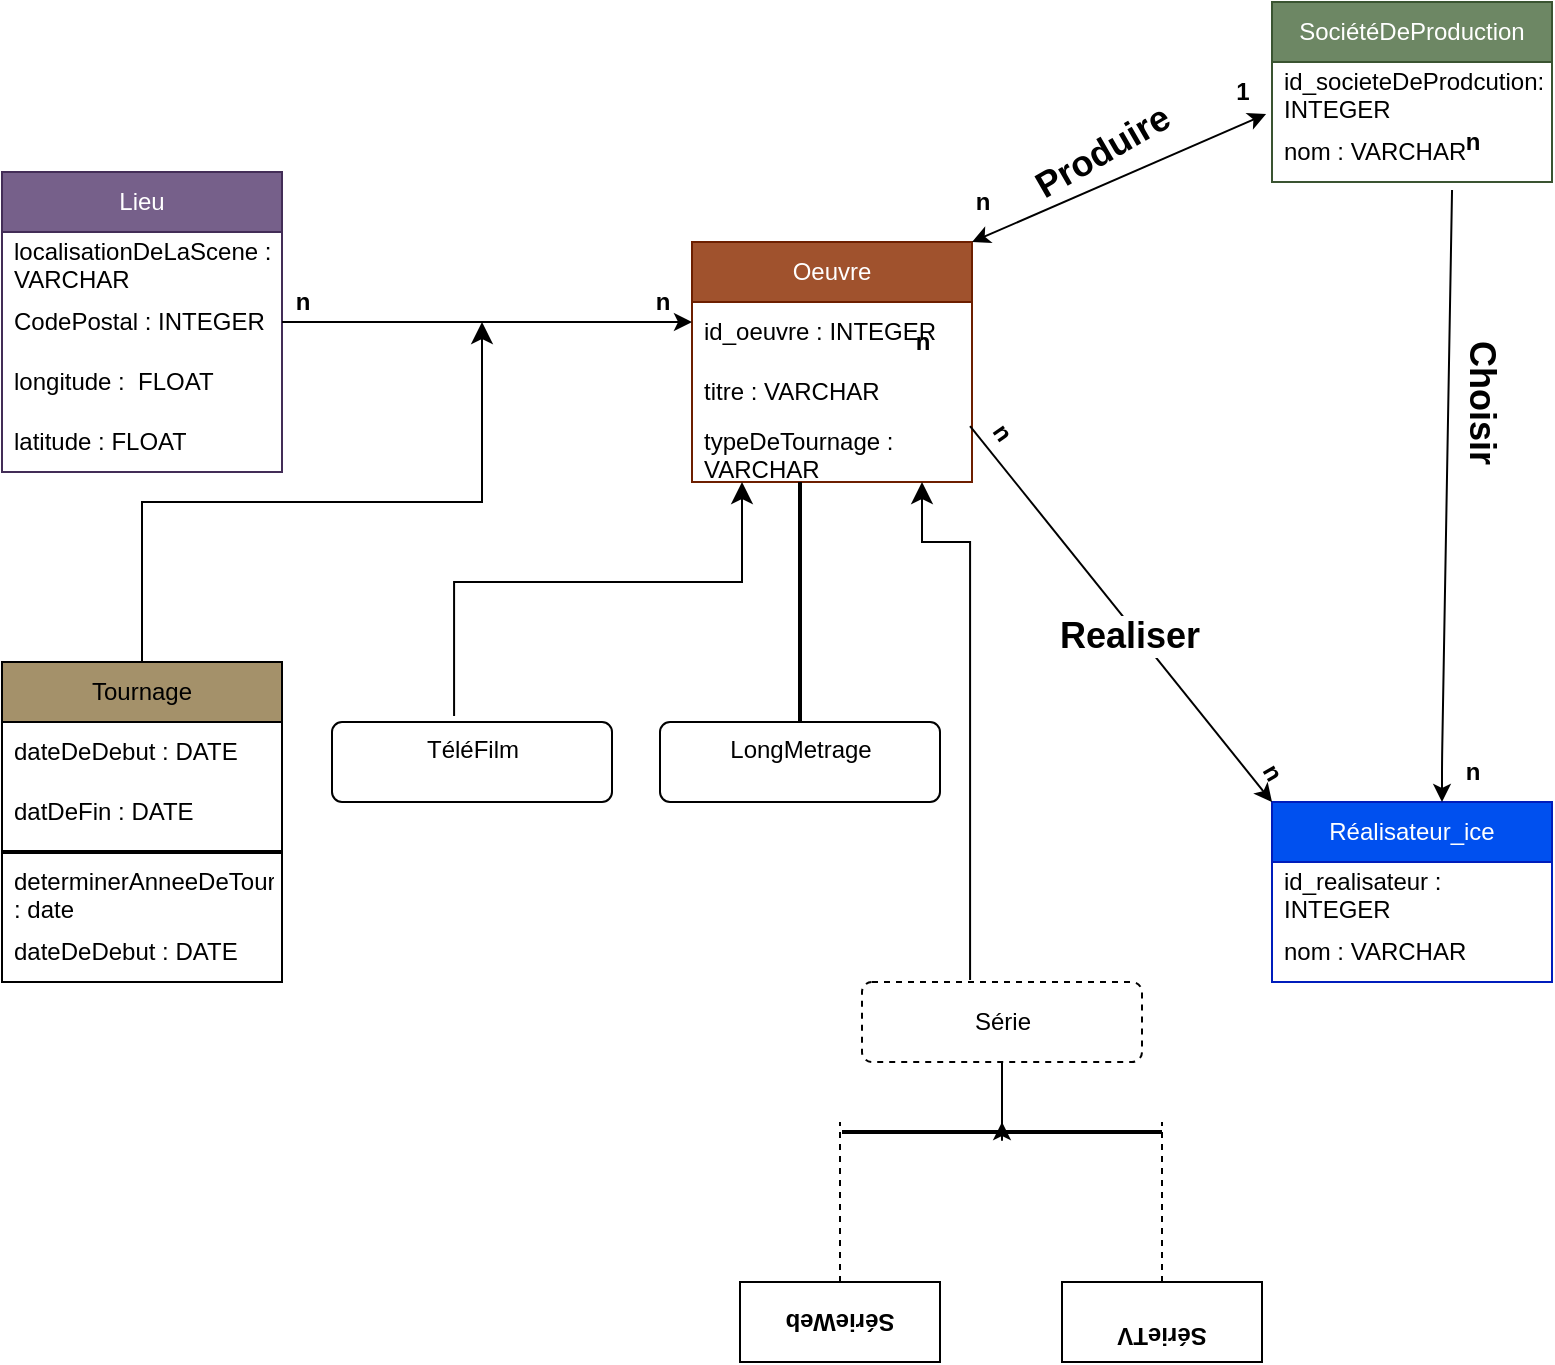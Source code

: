 <mxfile>
    <diagram id="d7-BFE9lQv_RqXNF4N2Z" name="Page-1">
        <mxGraphModel dx="625" dy="480" grid="1" gridSize="10" guides="1" tooltips="1" connect="1" arrows="1" fold="1" page="1" pageScale="1" pageWidth="827" pageHeight="1169" math="0" shadow="0">
            <root>
                <mxCell id="0"/>
                <mxCell id="1" parent="0"/>
                <mxCell id="17" value="Tournage" style="swimlane;fontStyle=0;childLayout=stackLayout;horizontal=1;startSize=30;horizontalStack=0;resizeParent=1;resizeParentMax=0;resizeLast=0;collapsible=1;marginBottom=0;whiteSpace=wrap;html=1;fillColor=#a4916a;" parent="1" vertex="1">
                    <mxGeometry x="10" y="410" width="140" height="160" as="geometry"/>
                </mxCell>
                <mxCell id="19" value="dateDeDebut : DATE" style="text;strokeColor=none;fillColor=none;align=left;verticalAlign=middle;spacingLeft=4;spacingRight=4;overflow=hidden;points=[[0,0.5],[1,0.5]];portConstraint=eastwest;rotatable=0;whiteSpace=wrap;html=1;" parent="17" vertex="1">
                    <mxGeometry y="30" width="140" height="30" as="geometry"/>
                </mxCell>
                <mxCell id="20" value="datDeFin : DATE" style="text;strokeColor=none;fillColor=none;align=left;verticalAlign=middle;spacingLeft=4;spacingRight=4;overflow=hidden;points=[[0,0.5],[1,0.5]];portConstraint=eastwest;rotatable=0;whiteSpace=wrap;html=1;" parent="17" vertex="1">
                    <mxGeometry y="60" width="140" height="30" as="geometry"/>
                </mxCell>
                <mxCell id="93" value="" style="line;strokeWidth=2;html=1;" parent="17" vertex="1">
                    <mxGeometry y="90" width="140" height="10" as="geometry"/>
                </mxCell>
                <mxCell id="91" value="determinerAnneeDeTournage : date" style="text;strokeColor=none;fillColor=none;align=left;verticalAlign=middle;spacingLeft=4;spacingRight=4;overflow=hidden;points=[[0,0.5],[1,0.5]];portConstraint=eastwest;rotatable=0;whiteSpace=wrap;html=1;" parent="17" vertex="1">
                    <mxGeometry y="100" width="140" height="30" as="geometry"/>
                </mxCell>
                <mxCell id="132" value="dateDeDebut : DATE" style="text;strokeColor=none;fillColor=none;align=left;verticalAlign=middle;spacingLeft=4;spacingRight=4;overflow=hidden;points=[[0,0.5],[1,0.5]];portConstraint=eastwest;rotatable=0;whiteSpace=wrap;html=1;" parent="17" vertex="1">
                    <mxGeometry y="130" width="140" height="30" as="geometry"/>
                </mxCell>
                <mxCell id="21" value="Oeuvre" style="swimlane;fontStyle=0;childLayout=stackLayout;horizontal=1;startSize=30;horizontalStack=0;resizeParent=1;resizeParentMax=0;resizeLast=0;collapsible=1;marginBottom=0;whiteSpace=wrap;html=1;fillColor=#a0522d;fontColor=#ffffff;strokeColor=#6D1F00;" parent="1" vertex="1">
                    <mxGeometry x="355" y="200" width="140" height="120" as="geometry"/>
                </mxCell>
                <mxCell id="22" value="id_oeuvre : INTEGER" style="text;strokeColor=none;fillColor=none;align=left;verticalAlign=middle;spacingLeft=4;spacingRight=4;overflow=hidden;points=[[0,0.5],[1,0.5]];portConstraint=eastwest;rotatable=0;whiteSpace=wrap;html=1;" parent="21" vertex="1">
                    <mxGeometry y="30" width="140" height="30" as="geometry"/>
                </mxCell>
                <mxCell id="90" value="titre : VARCHAR" style="text;strokeColor=none;fillColor=none;align=left;verticalAlign=middle;spacingLeft=4;spacingRight=4;overflow=hidden;points=[[0,0.5],[1,0.5]];portConstraint=eastwest;rotatable=0;whiteSpace=wrap;html=1;" parent="21" vertex="1">
                    <mxGeometry y="60" width="140" height="30" as="geometry"/>
                </mxCell>
                <mxCell id="129" value="typeDeTournage : VARCHAR" style="text;strokeColor=none;fillColor=none;align=left;verticalAlign=middle;spacingLeft=4;spacingRight=4;overflow=hidden;points=[[0,0.5],[1,0.5]];portConstraint=eastwest;rotatable=0;whiteSpace=wrap;html=1;" parent="21" vertex="1">
                    <mxGeometry y="90" width="140" height="30" as="geometry"/>
                </mxCell>
                <mxCell id="29" value="Réalisateur_ice" style="swimlane;fontStyle=0;childLayout=stackLayout;horizontal=1;startSize=30;horizontalStack=0;resizeParent=1;resizeParentMax=0;resizeLast=0;collapsible=1;marginBottom=0;whiteSpace=wrap;html=1;fillColor=#0050ef;strokeColor=#001DBC;fontColor=#ffffff;" parent="1" vertex="1">
                    <mxGeometry x="645" y="480" width="140" height="90" as="geometry"/>
                </mxCell>
                <mxCell id="127" value="id_realisateur : INTEGER" style="text;strokeColor=none;fillColor=none;align=left;verticalAlign=middle;spacingLeft=4;spacingRight=4;overflow=hidden;points=[[0,0.5],[1,0.5]];portConstraint=eastwest;rotatable=0;whiteSpace=wrap;html=1;" parent="29" vertex="1">
                    <mxGeometry y="30" width="140" height="30" as="geometry"/>
                </mxCell>
                <mxCell id="30" value="nom : VARCHAR" style="text;strokeColor=none;fillColor=none;align=left;verticalAlign=middle;spacingLeft=4;spacingRight=4;overflow=hidden;points=[[0,0.5],[1,0.5]];portConstraint=eastwest;rotatable=0;whiteSpace=wrap;html=1;" parent="29" vertex="1">
                    <mxGeometry y="60" width="140" height="30" as="geometry"/>
                </mxCell>
                <mxCell id="33" value="SociétéDeProduction" style="swimlane;fontStyle=0;childLayout=stackLayout;horizontal=1;startSize=30;horizontalStack=0;resizeParent=1;resizeParentMax=0;resizeLast=0;collapsible=1;marginBottom=0;whiteSpace=wrap;html=1;fillColor=#6d8764;fontColor=#ffffff;strokeColor=#3A5431;" parent="1" vertex="1">
                    <mxGeometry x="645" y="80" width="140" height="90" as="geometry"/>
                </mxCell>
                <mxCell id="34" value="id_societeDeProdcution:&lt;br&gt;INTEGER&lt;br&gt;" style="text;strokeColor=none;fillColor=none;align=left;verticalAlign=middle;spacingLeft=4;spacingRight=4;overflow=hidden;points=[[0,0.5],[1,0.5]];portConstraint=eastwest;rotatable=0;whiteSpace=wrap;html=1;" parent="33" vertex="1">
                    <mxGeometry y="30" width="140" height="30" as="geometry"/>
                </mxCell>
                <mxCell id="128" value="nom : VARCHAR" style="text;strokeColor=none;fillColor=none;align=left;verticalAlign=middle;spacingLeft=4;spacingRight=4;overflow=hidden;points=[[0,0.5],[1,0.5]];portConstraint=eastwest;rotatable=0;whiteSpace=wrap;html=1;" parent="33" vertex="1">
                    <mxGeometry y="60" width="140" height="30" as="geometry"/>
                </mxCell>
                <mxCell id="37" value="Lieu" style="swimlane;fontStyle=0;childLayout=stackLayout;horizontal=1;startSize=30;horizontalStack=0;resizeParent=1;resizeParentMax=0;resizeLast=0;collapsible=1;marginBottom=0;whiteSpace=wrap;html=1;fillColor=#76608a;fontColor=#ffffff;strokeColor=#432D57;" parent="1" vertex="1">
                    <mxGeometry x="10" y="165" width="140" height="150" as="geometry"/>
                </mxCell>
                <mxCell id="38" value="localisationDeLaScene : VARCHAR" style="text;strokeColor=none;fillColor=none;align=left;verticalAlign=middle;spacingLeft=4;spacingRight=4;overflow=hidden;points=[[0,0.5],[1,0.5]];portConstraint=eastwest;rotatable=0;whiteSpace=wrap;html=1;" parent="37" vertex="1">
                    <mxGeometry y="30" width="140" height="30" as="geometry"/>
                </mxCell>
                <mxCell id="39" value="CodePostal : INTEGER" style="text;strokeColor=none;fillColor=none;align=left;verticalAlign=middle;spacingLeft=4;spacingRight=4;overflow=hidden;points=[[0,0.5],[1,0.5]];portConstraint=eastwest;rotatable=0;whiteSpace=wrap;html=1;" parent="37" vertex="1">
                    <mxGeometry y="60" width="140" height="30" as="geometry"/>
                </mxCell>
                <mxCell id="40" value="longitude :&amp;nbsp; FLOAT" style="text;strokeColor=none;fillColor=none;align=left;verticalAlign=middle;spacingLeft=4;spacingRight=4;overflow=hidden;points=[[0,0.5],[1,0.5]];portConstraint=eastwest;rotatable=0;whiteSpace=wrap;html=1;" parent="37" vertex="1">
                    <mxGeometry y="90" width="140" height="30" as="geometry"/>
                </mxCell>
                <mxCell id="41" value="latitude : FLOAT" style="text;strokeColor=none;fillColor=none;align=left;verticalAlign=middle;spacingLeft=4;spacingRight=4;overflow=hidden;points=[[0,0.5],[1,0.5]];portConstraint=eastwest;rotatable=0;whiteSpace=wrap;html=1;" parent="37" vertex="1">
                    <mxGeometry y="120" width="140" height="30" as="geometry"/>
                </mxCell>
                <mxCell id="44" value="&lt;font style=&quot;font-size: 18px;&quot;&gt;&lt;b style=&quot;&quot;&gt;Realiser&amp;nbsp;&lt;/b&gt;&lt;/font&gt;" style="endArrow=classic;html=1;fillColor=none;entryX=0;entryY=0;entryDx=0;entryDy=0;exitX=0.993;exitY=1.067;exitDx=0;exitDy=0;exitPerimeter=0;" parent="1" source="90" target="29" edge="1">
                    <mxGeometry x="0.111" y="-3" relative="1" as="geometry">
                        <mxPoint x="460" y="290" as="sourcePoint"/>
                        <mxPoint x="640" y="370" as="targetPoint"/>
                        <mxPoint y="-1" as="offset"/>
                    </mxGeometry>
                </mxCell>
                <mxCell id="67" value="&lt;font style=&quot;font-size: 18px;&quot;&gt;&lt;b&gt;Produire&lt;/b&gt;&lt;/font&gt;" style="text;html=1;align=center;verticalAlign=middle;resizable=0;points=[];autosize=1;strokeColor=none;fillColor=none;fontSize=14;rotation=-30;" parent="1" vertex="1">
                    <mxGeometry x="510" y="135" width="100" height="40" as="geometry"/>
                </mxCell>
                <mxCell id="77" value="" style="endArrow=classic;html=1;fontSize=18;exitX=0.643;exitY=1.133;exitDx=0;exitDy=0;exitPerimeter=0;" parent="1" source="128" edge="1">
                    <mxGeometry width="50" height="50" relative="1" as="geometry">
                        <mxPoint x="736.04" y="150" as="sourcePoint"/>
                        <mxPoint x="730" y="480" as="targetPoint"/>
                        <Array as="points">
                            <mxPoint x="730" y="460"/>
                        </Array>
                    </mxGeometry>
                </mxCell>
                <mxCell id="78" value="&lt;b&gt;Choisir&lt;/b&gt;" style="text;html=1;align=center;verticalAlign=middle;resizable=0;points=[];autosize=1;strokeColor=none;fillColor=none;fontSize=18;rotation=90;" parent="1" vertex="1">
                    <mxGeometry x="705" y="260" width="90" height="40" as="geometry"/>
                </mxCell>
                <mxCell id="79" value="&lt;b&gt;n&lt;/b&gt;" style="text;html=1;align=center;verticalAlign=middle;resizable=0;points=[];autosize=1;strokeColor=none;fillColor=none;rotation=60;" parent="1" vertex="1">
                    <mxGeometry x="630" y="450" width="30" height="30" as="geometry"/>
                </mxCell>
                <mxCell id="80" value="&lt;b&gt;n&lt;/b&gt;" style="text;html=1;align=center;verticalAlign=middle;resizable=0;points=[];autosize=1;strokeColor=none;fillColor=none;rotation=55;" parent="1" vertex="1">
                    <mxGeometry x="495" y="280" width="30" height="30" as="geometry"/>
                </mxCell>
                <mxCell id="84" value="&lt;b&gt;n&lt;/b&gt;" style="text;html=1;align=center;verticalAlign=middle;resizable=0;points=[];autosize=1;strokeColor=none;fillColor=none;" parent="1" vertex="1">
                    <mxGeometry x="455" y="235" width="30" height="30" as="geometry"/>
                </mxCell>
                <mxCell id="85" value="&lt;b&gt;n&lt;/b&gt;" style="text;html=1;align=center;verticalAlign=middle;resizable=0;points=[];autosize=1;strokeColor=none;fillColor=none;" parent="1" vertex="1">
                    <mxGeometry x="730" y="450" width="30" height="30" as="geometry"/>
                </mxCell>
                <mxCell id="86" value="&lt;b&gt;n&lt;/b&gt;" style="text;html=1;align=center;verticalAlign=middle;resizable=0;points=[];autosize=1;strokeColor=none;fillColor=none;" parent="1" vertex="1">
                    <mxGeometry x="730" y="135" width="30" height="30" as="geometry"/>
                </mxCell>
                <mxCell id="99" value="" style="endArrow=classic;html=1;exitX=1;exitY=0.5;exitDx=0;exitDy=0;entryX=0.293;entryY=1.1;entryDx=0;entryDy=0;entryPerimeter=0;" parent="1" source="39" edge="1">
                    <mxGeometry relative="1" as="geometry">
                        <mxPoint x="138.98" y="352" as="sourcePoint"/>
                        <mxPoint x="355" y="240" as="targetPoint"/>
                        <Array as="points">
                            <mxPoint x="190" y="240"/>
                            <mxPoint x="280" y="240"/>
                        </Array>
                    </mxGeometry>
                </mxCell>
                <mxCell id="102" value="" style="endArrow=classic;startArrow=classic;html=1;entryX=-0.021;entryY=0.867;entryDx=0;entryDy=0;entryPerimeter=0;exitX=1;exitY=0;exitDx=0;exitDy=0;" parent="1" source="21" target="34" edge="1">
                    <mxGeometry width="50" height="50" relative="1" as="geometry">
                        <mxPoint x="510" y="190" as="sourcePoint"/>
                        <mxPoint x="645.99" y="70.01" as="targetPoint"/>
                    </mxGeometry>
                </mxCell>
                <mxCell id="105" value="&lt;b&gt;1&lt;/b&gt;" style="text;html=1;align=center;verticalAlign=middle;resizable=0;points=[];autosize=1;strokeColor=none;fillColor=none;" parent="1" vertex="1">
                    <mxGeometry x="615" y="110" width="30" height="30" as="geometry"/>
                </mxCell>
                <mxCell id="106" value="&lt;b&gt;n&lt;/b&gt;" style="text;html=1;align=center;verticalAlign=middle;resizable=0;points=[];autosize=1;strokeColor=none;fillColor=none;" parent="1" vertex="1">
                    <mxGeometry x="485" y="165" width="30" height="30" as="geometry"/>
                </mxCell>
                <mxCell id="107" value="&lt;b&gt;n&lt;/b&gt;" style="text;html=1;align=center;verticalAlign=middle;resizable=0;points=[];autosize=1;strokeColor=none;fillColor=none;" parent="1" vertex="1">
                    <mxGeometry x="145" y="215" width="30" height="30" as="geometry"/>
                </mxCell>
                <mxCell id="108" value="&lt;b&gt;n&lt;/b&gt;" style="text;html=1;align=center;verticalAlign=middle;resizable=0;points=[];autosize=1;strokeColor=none;fillColor=none;" parent="1" vertex="1">
                    <mxGeometry x="325" y="215" width="30" height="30" as="geometry"/>
                </mxCell>
                <mxCell id="109" value="" style="edgeStyle=elbowEdgeStyle;elbow=vertical;endArrow=classic;html=1;curved=0;rounded=0;endSize=8;startSize=8;exitX=0.5;exitY=0;exitDx=0;exitDy=0;" parent="1" source="17" edge="1">
                    <mxGeometry width="50" height="50" relative="1" as="geometry">
                        <mxPoint x="230" y="370" as="sourcePoint"/>
                        <mxPoint x="250" y="240" as="targetPoint"/>
                        <Array as="points">
                            <mxPoint x="210" y="330"/>
                        </Array>
                    </mxGeometry>
                </mxCell>
                <mxCell id="114" value="" style="edgeStyle=elbowEdgeStyle;elbow=vertical;endArrow=classic;html=1;curved=0;rounded=0;endSize=8;startSize=8;exitX=0.436;exitY=-0.075;exitDx=0;exitDy=0;exitPerimeter=0;" parent="1" source="118" edge="1">
                    <mxGeometry width="50" height="50" relative="1" as="geometry">
                        <mxPoint x="235" y="410" as="sourcePoint"/>
                        <mxPoint x="380" y="320" as="targetPoint"/>
                        <Array as="points">
                            <mxPoint x="340" y="370"/>
                            <mxPoint x="310" y="350"/>
                        </Array>
                    </mxGeometry>
                </mxCell>
                <mxCell id="115" value="" style="line;strokeWidth=2;direction=south;html=1;" parent="1" vertex="1">
                    <mxGeometry x="404" y="320" width="10" height="120" as="geometry"/>
                </mxCell>
                <mxCell id="117" value="" style="edgeStyle=elbowEdgeStyle;elbow=vertical;endArrow=classic;html=1;curved=0;rounded=0;endSize=8;startSize=8;exitX=0.667;exitY=-0.012;exitDx=0;exitDy=0;exitPerimeter=0;" parent="1" edge="1">
                    <mxGeometry width="50" height="50" relative="1" as="geometry">
                        <mxPoint x="494.04" y="569.04" as="sourcePoint"/>
                        <mxPoint x="470" y="320" as="targetPoint"/>
                        <Array as="points">
                            <mxPoint x="500" y="350"/>
                        </Array>
                    </mxGeometry>
                </mxCell>
                <mxCell id="118" value="TéléFilm" style="html=1;align=center;verticalAlign=top;rounded=1;absoluteArcSize=1;arcSize=10;dashed=0;" parent="1" vertex="1">
                    <mxGeometry x="175" y="440" width="140" height="40" as="geometry"/>
                </mxCell>
                <mxCell id="119" value="LongMetrage" style="html=1;align=center;verticalAlign=top;rounded=1;absoluteArcSize=1;arcSize=10;dashed=0;" parent="1" vertex="1">
                    <mxGeometry x="339" y="440" width="140" height="40" as="geometry"/>
                </mxCell>
                <mxCell id="120" value="Série" style="html=1;align=center;verticalAlign=middle;rounded=1;absoluteArcSize=1;arcSize=10;dashed=1;" parent="1" vertex="1">
                    <mxGeometry x="440" y="570" width="140" height="40" as="geometry"/>
                </mxCell>
                <mxCell id="121" value="&lt;b&gt;SérieWeb&lt;/b&gt;" style="shape=umlLifeline;perimeter=lifelinePerimeter;whiteSpace=wrap;html=1;container=1;collapsible=0;recursiveResize=0;outlineConnect=0;rotation=-180;" parent="1" vertex="1">
                    <mxGeometry x="379" y="640" width="100" height="120" as="geometry"/>
                </mxCell>
                <mxCell id="123" value="&lt;b&gt;SérieTV&lt;br&gt;&lt;br&gt;&lt;/b&gt;" style="shape=umlLifeline;perimeter=lifelinePerimeter;whiteSpace=wrap;html=1;container=1;collapsible=0;recursiveResize=0;outlineConnect=0;rotation=-180;" parent="1" vertex="1">
                    <mxGeometry x="540" y="640" width="100" height="120" as="geometry"/>
                </mxCell>
                <mxCell id="124" value="" style="line;strokeWidth=2;html=1;" parent="1" vertex="1">
                    <mxGeometry x="430" y="640" width="160" height="10" as="geometry"/>
                </mxCell>
                <mxCell id="126" value="" style="edgeStyle=none;html=1;" parent="1" source="120" edge="1">
                    <mxGeometry relative="1" as="geometry">
                        <mxPoint x="510" y="640" as="targetPoint"/>
                        <Array as="points">
                            <mxPoint x="510" y="640"/>
                            <mxPoint x="510" y="650"/>
                        </Array>
                    </mxGeometry>
                </mxCell>
            </root>
        </mxGraphModel>
    </diagram>
</mxfile>